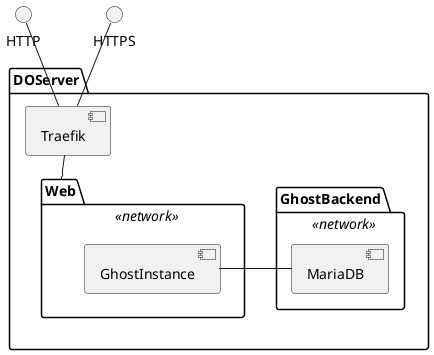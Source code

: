 @startuml

package DOServer {

    package GhostBackend <<network>> {
        [MariaDB]
    }

    package Web <<network>> {
        [GhostInstance]
    }

    GhostInstance - MariaDB 
    [Traefik]--Web
}

HTTP -d- Traefik
HTTPS -d- Traefik
@enduml
